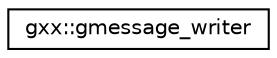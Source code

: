 digraph "Graphical Class Hierarchy"
{
  edge [fontname="Helvetica",fontsize="10",labelfontname="Helvetica",labelfontsize="10"];
  node [fontname="Helvetica",fontsize="10",shape=record];
  rankdir="LR";
  Node1 [label="gxx::gmessage_writer",height=0.2,width=0.4,color="black", fillcolor="white", style="filled",URL="$classgxx_1_1gmessage__writer.html"];
}
